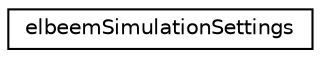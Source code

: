 digraph G
{
  edge [fontname="Helvetica",fontsize="10",labelfontname="Helvetica",labelfontsize="10"];
  node [fontname="Helvetica",fontsize="10",shape=record];
  rankdir=LR;
  Node1 [label="elbeemSimulationSettings",height=0.2,width=0.4,color="black", fillcolor="white", style="filled",URL="$d3/d14/structelbeemSimulationSettings.html"];
}
